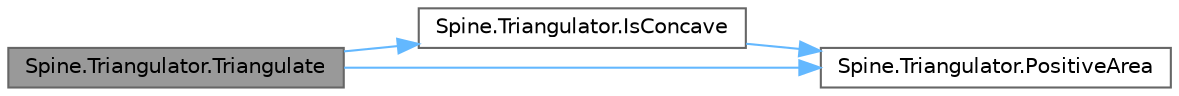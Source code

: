 digraph "Spine.Triangulator.Triangulate"
{
 // LATEX_PDF_SIZE
  bgcolor="transparent";
  edge [fontname=Helvetica,fontsize=10,labelfontname=Helvetica,labelfontsize=10];
  node [fontname=Helvetica,fontsize=10,shape=box,height=0.2,width=0.4];
  rankdir="LR";
  Node1 [id="Node000001",label="Spine.Triangulator.Triangulate",height=0.2,width=0.4,color="gray40", fillcolor="grey60", style="filled", fontcolor="black",tooltip=" "];
  Node1 -> Node2 [id="edge1_Node000001_Node000002",color="steelblue1",style="solid",tooltip=" "];
  Node2 [id="Node000002",label="Spine.Triangulator.IsConcave",height=0.2,width=0.4,color="grey40", fillcolor="white", style="filled",URL="$class_spine_1_1_triangulator.html#ad58ae5a91e55a9f8a432aa482be50ae3",tooltip=" "];
  Node2 -> Node3 [id="edge2_Node000002_Node000003",color="steelblue1",style="solid",tooltip=" "];
  Node3 [id="Node000003",label="Spine.Triangulator.PositiveArea",height=0.2,width=0.4,color="grey40", fillcolor="white", style="filled",URL="$class_spine_1_1_triangulator.html#ada01fca1b1d20e4f3c8b4db5ef8577b8",tooltip=" "];
  Node1 -> Node3 [id="edge3_Node000001_Node000003",color="steelblue1",style="solid",tooltip=" "];
}
